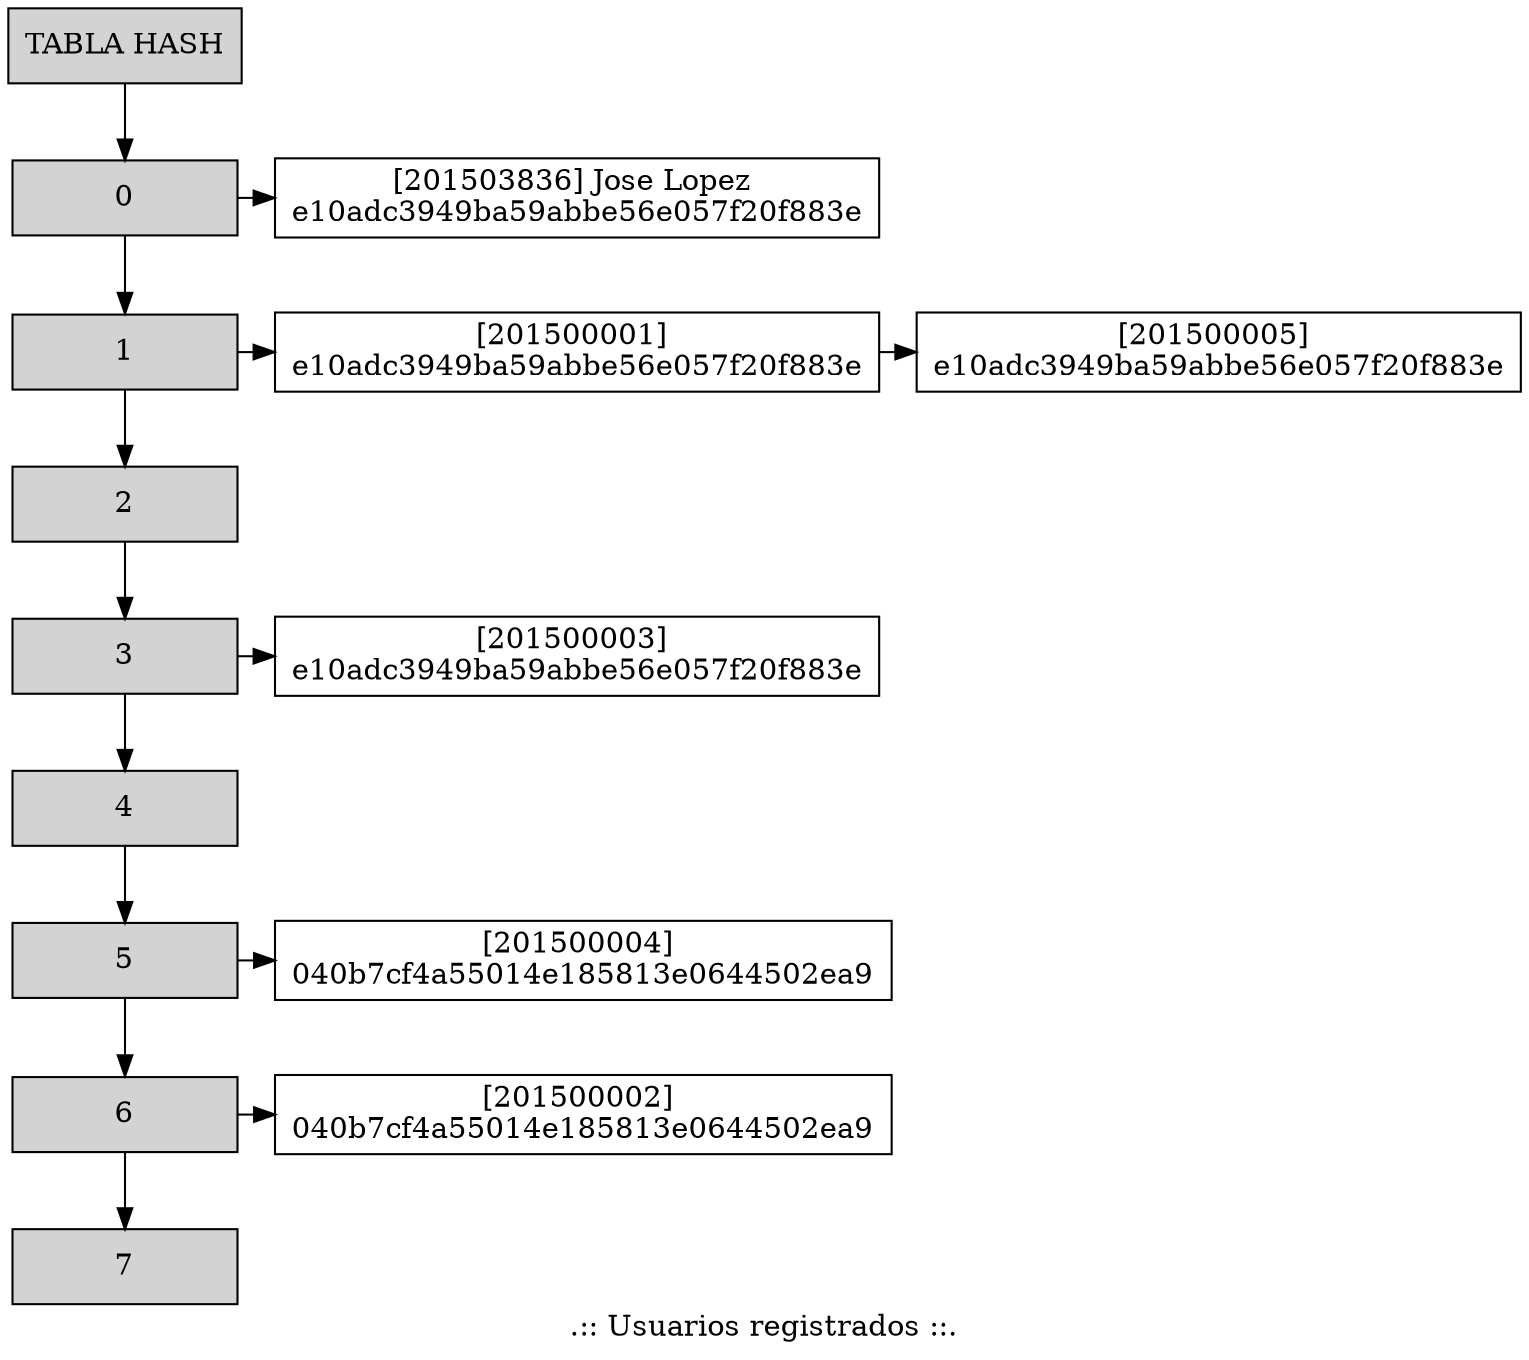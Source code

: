 digraph TablaHash {

    node [shape=box]
    label = ".:: Usuarios registrados ::.";

    /* add group 1 for vertical alignment */
    TH[ label = "TABLA HASH", width = 1.5, style = filled, group = 0 ];

    N0  [label = "0"  width = 1.5 style = filled, group = 1 ];
    U201503836 [label = "[201503836] Jose Lopez \ne10adc3949ba59abbe56e057f20f883e" width = 1, group = 1 ];
    { rank = same; N0; U201503836;}
        
        
    N1  [label = "1"   width = 1.5 style = filled, group = 0 ];
    N85 [label = "[201500001] \ne10adc3949ba59abbe56e057f20f883e" width = 1, group = 1 ];
    N95 [label = "[201500005] \ne10adc3949ba59abbe56e057f20f883e" width = 1, group = 2 ];
    { rank = same; N1; N85; N95;}
    
    N2  [label = "2"   width = 1.5 style = filled, group = 0 ];
    { rank = same; N2;}
     
    N3  [label = "3"   width = 1.5 style = filled, group = 0 ];
    N106 [label = "[201500003] \ne10adc3949ba59abbe56e057f20f883e" width = 1, group = 10 ];
    { rank = same; N3; N106;}
    
    N4  [label = "4"   width = 1.5 style = filled, group = 0 ];
    { rank = same; N4;}
    
    N5  [label = "5"   width = 1.5 style = filled, group = 0 ];
    N107 [label = "[201500004] \n040b7cf4a55014e185813e0644502ea9" width = 1, group = 10 ];
    { rank = same; N5; N107;}
    
    N6 [label = "6"  width = 1.5 style = filled, group = 0 ];
    N2020 [label = "[201500002] \n040b7cf4a55014e185813e0644502ea9" width = 1, group = 20 ];
    { rank = same; N6; N2020;}
    
    N7  [label = "7"   width = 1.5 style = filled, group = 0 ];
    { rank = same; N7;}
    
    
    TH -> N0;
   
    N0 -> U201503836;
    N0 -> N1 -> N85;
    N85 -> N95;
    
    N1 -> N2;
    
    N2 -> N3;
    N3 -> N106;
    N3 -> N4;

    N4 -> N5;
    
    N5 -> N107;
    N5 -> N6;

    N6 -> N2020;
    N6 -> N7;

    
}